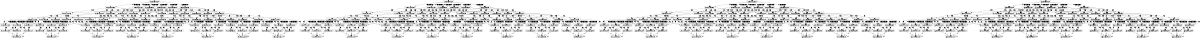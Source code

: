digraph P {
size="8,5"
node [shape=box];
0 -> 1 [ label="0.166666666667" ];
0 -> 2 [ label="0.166666666667" ];
0 -> 3 [ label="0.166666666667" ];
0 -> 8 [ label="0.166666666667" ];
0 -> 13 [ label="0.166666666667" ];
0 -> 54 [ label="0.166666666667" ];
1 -> 4 [ label="0.25" ];
1 -> 9 [ label="0.25" ];
1 -> 14 [ label="0.25" ];
1 -> 55 [ label="0.25" ];
2 -> 5 [ label="0.25" ];
2 -> 10 [ label="0.25" ];
2 -> 16 [ label="0.25" ];
2 -> 57 [ label="0.25" ];
3 -> 4 [ label="0.25" ];
3 -> 5 [ label="0.25" ];
3 -> 18 [ label="0.25" ];
3 -> 59 [ label="0.25" ];
4 -> 7 [ label="0.5" ];
4 -> 19 [ label="0.25" ];
4 -> 60 [ label="0.25" ];
5 -> 6 [ label="0.5" ];
5 -> 21 [ label="0.25" ];
5 -> 62 [ label="0.25" ];
6 -> 23 [ label="0.5" ];
6 -> 64 [ label="0.5" ];
7 -> 25 [ label="0.5" ];
7 -> 66 [ label="0.5" ];
8 -> 9 [ label="0.25" ];
8 -> 10 [ label="0.25" ];
8 -> 27 [ label="0.25" ];
8 -> 68 [ label="0.25" ];
9 -> 11 [ label="0.5" ];
9 -> 28 [ label="0.25" ];
9 -> 69 [ label="0.25" ];
10 -> 12 [ label="0.5" ];
10 -> 30 [ label="0.25" ];
10 -> 71 [ label="0.25" ];
11 -> 32 [ label="0.5" ];
11 -> 73 [ label="0.5" ];
12 -> 34 [ label="0.5" ];
12 -> 75 [ label="0.5" ];
13 -> 14 [ label="0.25" ];
13 -> 16 [ label="0.25" ];
13 -> 18 [ label="0.25" ];
13 -> 27 [ label="0.25" ];
14 -> 15 [ label="0.5" ];
14 -> 19 [ label="0.25" ];
14 -> 28 [ label="0.25" ];
15 -> 20 [ label="0.5" ];
15 -> 29 [ label="0.5" ];
16 -> 17 [ label="0.5" ];
16 -> 21 [ label="0.25" ];
16 -> 30 [ label="0.25" ];
17 -> 22 [ label="0.5" ];
17 -> 31 [ label="0.5" ];
18 -> 19 [ label="0.25" ];
18 -> 21 [ label="0.25" ];
18 -> 45 [ label="0.5" ];
19 -> 20 [ label="0.333333333333" ];
19 -> 25 [ label="0.333333333333" ];
19 -> 46 [ label="0.333333333333" ];
20 -> 26 [ label="0.5" ];
20 -> 47 [ label="0.5" ];
21 -> 22 [ label="0.333333333333" ];
21 -> 23 [ label="0.333333333333" ];
21 -> 48 [ label="0.333333333333" ];
22 -> 24 [ label="0.5" ];
22 -> 49 [ label="0.5" ];
23 -> 24 [ label="0.5" ];
23 -> 50 [ label="0.5" ];
24 -> 51 [ label="1" ];
25 -> 26 [ label="0.5" ];
25 -> 52 [ label="0.5" ];
26 -> 53 [ label="1" ];
27 -> 28 [ label="0.25" ];
27 -> 30 [ label="0.25" ];
27 -> 36 [ label="0.5" ];
28 -> 29 [ label="0.333333333333" ];
28 -> 32 [ label="0.333333333333" ];
28 -> 37 [ label="0.333333333333" ];
29 -> 33 [ label="0.5" ];
29 -> 38 [ label="0.5" ];
30 -> 31 [ label="0.333333333333" ];
30 -> 34 [ label="0.333333333333" ];
30 -> 39 [ label="0.333333333333" ];
31 -> 35 [ label="0.5" ];
31 -> 40 [ label="0.5" ];
32 -> 33 [ label="0.5" ];
32 -> 41 [ label="0.5" ];
33 -> 42 [ label="1" ];
34 -> 35 [ label="0.5" ];
34 -> 43 [ label="0.5" ];
35 -> 44 [ label="1" ];
36 -> 37 [ label="0.5" ];
36 -> 39 [ label="0.5" ];
37 -> 38 [ label="0.5" ];
37 -> 41 [ label="0.5" ];
38 -> 42 [ label="1" ];
39 -> 40 [ label="0.5" ];
39 -> 43 [ label="0.5" ];
40 -> 44 [ label="1" ];
41 -> 42 [ label="1" ];
42 -> 42 [ label="1" ];
43 -> 44 [ label="1" ];
44 -> 44 [ label="1" ];
45 -> 46 [ label="0.5" ];
45 -> 48 [ label="0.5" ];
46 -> 47 [ label="0.5" ];
46 -> 52 [ label="0.5" ];
47 -> 53 [ label="1" ];
48 -> 49 [ label="0.5" ];
48 -> 50 [ label="0.5" ];
49 -> 51 [ label="1" ];
50 -> 51 [ label="1" ];
51 -> 51 [ label="1" ];
52 -> 53 [ label="1" ];
53 -> 53 [ label="1" ];
54 -> 55 [ label="0.25" ];
54 -> 57 [ label="0.25" ];
54 -> 59 [ label="0.25" ];
54 -> 68 [ label="0.25" ];
55 -> 56 [ label="0.5" ];
55 -> 60 [ label="0.25" ];
55 -> 69 [ label="0.25" ];
56 -> 61 [ label="0.5" ];
56 -> 70 [ label="0.5" ];
57 -> 58 [ label="0.5" ];
57 -> 62 [ label="0.25" ];
57 -> 71 [ label="0.25" ];
58 -> 63 [ label="0.5" ];
58 -> 72 [ label="0.5" ];
59 -> 60 [ label="0.25" ];
59 -> 62 [ label="0.25" ];
59 -> 77 [ label="0.5" ];
60 -> 61 [ label="0.333333333333" ];
60 -> 66 [ label="0.333333333333" ];
60 -> 78 [ label="0.333333333333" ];
61 -> 67 [ label="0.5" ];
61 -> 79 [ label="0.5" ];
62 -> 63 [ label="0.333333333333" ];
62 -> 64 [ label="0.333333333333" ];
62 -> 80 [ label="0.333333333333" ];
63 -> 65 [ label="0.5" ];
63 -> 81 [ label="0.5" ];
64 -> 65 [ label="0.5" ];
64 -> 82 [ label="0.5" ];
65 -> 83 [ label="1" ];
66 -> 67 [ label="0.5" ];
66 -> 84 [ label="0.5" ];
67 -> 85 [ label="1" ];
68 -> 69 [ label="0.25" ];
68 -> 71 [ label="0.25" ];
68 -> 86 [ label="0.5" ];
69 -> 70 [ label="0.333333333333" ];
69 -> 73 [ label="0.333333333333" ];
69 -> 87 [ label="0.333333333333" ];
70 -> 74 [ label="0.5" ];
70 -> 88 [ label="0.5" ];
71 -> 72 [ label="0.333333333333" ];
71 -> 75 [ label="0.333333333333" ];
71 -> 89 [ label="0.333333333333" ];
72 -> 76 [ label="0.5" ];
72 -> 90 [ label="0.5" ];
73 -> 74 [ label="0.5" ];
73 -> 91 [ label="0.5" ];
74 -> 92 [ label="1" ];
75 -> 76 [ label="0.5" ];
75 -> 93 [ label="0.5" ];
76 -> 94 [ label="1" ];
77 -> 78 [ label="0.5" ];
77 -> 80 [ label="0.5" ];
78 -> 79 [ label="0.5" ];
78 -> 84 [ label="0.5" ];
79 -> 85 [ label="1" ];
80 -> 81 [ label="0.5" ];
80 -> 82 [ label="0.5" ];
81 -> 83 [ label="1" ];
82 -> 83 [ label="1" ];
83 -> 83 [ label="1" ];
84 -> 85 [ label="1" ];
85 -> 85 [ label="1" ];
86 -> 87 [ label="0.5" ];
86 -> 89 [ label="0.5" ];
87 -> 88 [ label="0.5" ];
87 -> 91 [ label="0.5" ];
88 -> 92 [ label="1" ];
89 -> 90 [ label="0.5" ];
89 -> 93 [ label="0.5" ];
90 -> 94 [ label="1" ];
91 -> 92 [ label="1" ];
92 -> 92 [ label="1" ];
93 -> 94 [ label="1" ];
94 -> 94 [ label="1" ];
95 -> 96 [ label="0.166666666667" ];
95 -> 97 [ label="0.166666666667" ];
95 -> 98 [ label="0.166666666667" ];
95 -> 103 [ label="0.166666666667" ];
95 -> 108 [ label="0.166666666667" ];
95 -> 149 [ label="0.166666666667" ];
96 -> 99 [ label="0.25" ];
96 -> 104 [ label="0.25" ];
96 -> 109 [ label="0.25" ];
96 -> 150 [ label="0.25" ];
97 -> 100 [ label="0.25" ];
97 -> 105 [ label="0.25" ];
97 -> 111 [ label="0.25" ];
97 -> 152 [ label="0.25" ];
98 -> 99 [ label="0.25" ];
98 -> 100 [ label="0.25" ];
98 -> 113 [ label="0.25" ];
98 -> 154 [ label="0.25" ];
99 -> 102 [ label="0.5" ];
99 -> 114 [ label="0.25" ];
99 -> 155 [ label="0.25" ];
100 -> 101 [ label="0.5" ];
100 -> 116 [ label="0.25" ];
100 -> 157 [ label="0.25" ];
101 -> 118 [ label="0.5" ];
101 -> 159 [ label="0.5" ];
102 -> 120 [ label="0.5" ];
102 -> 161 [ label="0.5" ];
103 -> 104 [ label="0.25" ];
103 -> 105 [ label="0.25" ];
103 -> 122 [ label="0.25" ];
103 -> 163 [ label="0.25" ];
104 -> 106 [ label="0.5" ];
104 -> 123 [ label="0.25" ];
104 -> 164 [ label="0.25" ];
105 -> 107 [ label="0.5" ];
105 -> 125 [ label="0.25" ];
105 -> 166 [ label="0.25" ];
106 -> 127 [ label="0.5" ];
106 -> 168 [ label="0.5" ];
107 -> 129 [ label="0.5" ];
107 -> 170 [ label="0.5" ];
108 -> 109 [ label="0.25" ];
108 -> 111 [ label="0.25" ];
108 -> 113 [ label="0.25" ];
108 -> 122 [ label="0.25" ];
109 -> 110 [ label="0.5" ];
109 -> 114 [ label="0.25" ];
109 -> 123 [ label="0.25" ];
110 -> 115 [ label="0.5" ];
110 -> 124 [ label="0.5" ];
111 -> 112 [ label="0.5" ];
111 -> 116 [ label="0.25" ];
111 -> 125 [ label="0.25" ];
112 -> 117 [ label="0.5" ];
112 -> 126 [ label="0.5" ];
113 -> 114 [ label="0.25" ];
113 -> 116 [ label="0.25" ];
113 -> 131 [ label="0.5" ];
114 -> 115 [ label="0.333333333333" ];
114 -> 120 [ label="0.333333333333" ];
114 -> 132 [ label="0.333333333333" ];
115 -> 121 [ label="0.5" ];
115 -> 133 [ label="0.5" ];
116 -> 117 [ label="0.333333333333" ];
116 -> 118 [ label="0.333333333333" ];
116 -> 134 [ label="0.333333333333" ];
117 -> 119 [ label="0.5" ];
117 -> 135 [ label="0.5" ];
118 -> 119 [ label="0.5" ];
118 -> 136 [ label="0.5" ];
119 -> 137 [ label="1" ];
120 -> 121 [ label="0.5" ];
120 -> 138 [ label="0.5" ];
121 -> 139 [ label="1" ];
122 -> 123 [ label="0.25" ];
122 -> 125 [ label="0.25" ];
122 -> 140 [ label="0.5" ];
123 -> 124 [ label="0.333333333333" ];
123 -> 127 [ label="0.333333333333" ];
123 -> 141 [ label="0.333333333333" ];
124 -> 128 [ label="0.5" ];
124 -> 142 [ label="0.5" ];
125 -> 126 [ label="0.333333333333" ];
125 -> 129 [ label="0.333333333333" ];
125 -> 143 [ label="0.333333333333" ];
126 -> 130 [ label="0.5" ];
126 -> 144 [ label="0.5" ];
127 -> 128 [ label="0.5" ];
127 -> 145 [ label="0.5" ];
128 -> 146 [ label="1" ];
129 -> 130 [ label="0.5" ];
129 -> 147 [ label="0.5" ];
130 -> 148 [ label="1" ];
131 -> 132 [ label="0.5" ];
131 -> 134 [ label="0.5" ];
132 -> 133 [ label="0.5" ];
132 -> 138 [ label="0.5" ];
133 -> 139 [ label="1" ];
134 -> 135 [ label="0.5" ];
134 -> 136 [ label="0.5" ];
135 -> 137 [ label="1" ];
136 -> 137 [ label="1" ];
137 -> 137 [ label="1" ];
138 -> 139 [ label="1" ];
139 -> 139 [ label="1" ];
140 -> 141 [ label="0.5" ];
140 -> 143 [ label="0.5" ];
141 -> 142 [ label="0.5" ];
141 -> 145 [ label="0.5" ];
142 -> 146 [ label="1" ];
143 -> 144 [ label="0.5" ];
143 -> 147 [ label="0.5" ];
144 -> 148 [ label="1" ];
145 -> 146 [ label="1" ];
146 -> 146 [ label="1" ];
147 -> 148 [ label="1" ];
148 -> 148 [ label="1" ];
149 -> 150 [ label="0.25" ];
149 -> 152 [ label="0.25" ];
149 -> 154 [ label="0.25" ];
149 -> 163 [ label="0.25" ];
150 -> 151 [ label="0.5" ];
150 -> 155 [ label="0.25" ];
150 -> 164 [ label="0.25" ];
151 -> 156 [ label="0.5" ];
151 -> 165 [ label="0.5" ];
152 -> 153 [ label="0.5" ];
152 -> 157 [ label="0.25" ];
152 -> 166 [ label="0.25" ];
153 -> 158 [ label="0.5" ];
153 -> 167 [ label="0.5" ];
154 -> 155 [ label="0.25" ];
154 -> 157 [ label="0.25" ];
154 -> 181 [ label="0.5" ];
155 -> 156 [ label="0.333333333333" ];
155 -> 161 [ label="0.333333333333" ];
155 -> 182 [ label="0.333333333333" ];
156 -> 162 [ label="0.5" ];
156 -> 183 [ label="0.5" ];
157 -> 158 [ label="0.333333333333" ];
157 -> 159 [ label="0.333333333333" ];
157 -> 184 [ label="0.333333333333" ];
158 -> 160 [ label="0.5" ];
158 -> 185 [ label="0.5" ];
159 -> 160 [ label="0.5" ];
159 -> 186 [ label="0.5" ];
160 -> 187 [ label="1" ];
161 -> 162 [ label="0.5" ];
161 -> 188 [ label="0.5" ];
162 -> 189 [ label="1" ];
163 -> 164 [ label="0.25" ];
163 -> 166 [ label="0.25" ];
163 -> 172 [ label="0.5" ];
164 -> 165 [ label="0.333333333333" ];
164 -> 168 [ label="0.333333333333" ];
164 -> 173 [ label="0.333333333333" ];
165 -> 169 [ label="0.5" ];
165 -> 174 [ label="0.5" ];
166 -> 167 [ label="0.333333333333" ];
166 -> 170 [ label="0.333333333333" ];
166 -> 175 [ label="0.333333333333" ];
167 -> 171 [ label="0.5" ];
167 -> 176 [ label="0.5" ];
168 -> 169 [ label="0.5" ];
168 -> 177 [ label="0.5" ];
169 -> 178 [ label="1" ];
170 -> 171 [ label="0.5" ];
170 -> 179 [ label="0.5" ];
171 -> 180 [ label="1" ];
172 -> 173 [ label="0.5" ];
172 -> 175 [ label="0.5" ];
173 -> 174 [ label="0.5" ];
173 -> 177 [ label="0.5" ];
174 -> 178 [ label="1" ];
175 -> 176 [ label="0.5" ];
175 -> 179 [ label="0.5" ];
176 -> 180 [ label="1" ];
177 -> 178 [ label="1" ];
178 -> 178 [ label="1" ];
179 -> 180 [ label="1" ];
180 -> 180 [ label="1" ];
181 -> 182 [ label="0.5" ];
181 -> 184 [ label="0.5" ];
182 -> 183 [ label="0.5" ];
182 -> 188 [ label="0.5" ];
183 -> 189 [ label="1" ];
184 -> 185 [ label="0.5" ];
184 -> 186 [ label="0.5" ];
185 -> 187 [ label="1" ];
186 -> 187 [ label="1" ];
187 -> 187 [ label="1" ];
188 -> 189 [ label="1" ];
189 -> 189 [ label="1" ];
190 -> 191 [ label="0.166666666667" ];
190 -> 192 [ label="0.166666666667" ];
190 -> 193 [ label="0.166666666667" ];
190 -> 198 [ label="0.166666666667" ];
190 -> 203 [ label="0.166666666667" ];
190 -> 244 [ label="0.166666666667" ];
191 -> 194 [ label="0.25" ];
191 -> 199 [ label="0.25" ];
191 -> 204 [ label="0.25" ];
191 -> 245 [ label="0.25" ];
192 -> 195 [ label="0.25" ];
192 -> 200 [ label="0.25" ];
192 -> 206 [ label="0.25" ];
192 -> 247 [ label="0.25" ];
193 -> 194 [ label="0.25" ];
193 -> 195 [ label="0.25" ];
193 -> 208 [ label="0.25" ];
193 -> 249 [ label="0.25" ];
194 -> 196 [ label="0.5" ];
194 -> 209 [ label="0.25" ];
194 -> 250 [ label="0.25" ];
195 -> 197 [ label="0.5" ];
195 -> 211 [ label="0.25" ];
195 -> 252 [ label="0.25" ];
196 -> 213 [ label="0.5" ];
196 -> 254 [ label="0.5" ];
197 -> 215 [ label="0.5" ];
197 -> 256 [ label="0.5" ];
198 -> 199 [ label="0.25" ];
198 -> 200 [ label="0.25" ];
198 -> 217 [ label="0.25" ];
198 -> 258 [ label="0.25" ];
199 -> 202 [ label="0.5" ];
199 -> 218 [ label="0.25" ];
199 -> 259 [ label="0.25" ];
200 -> 201 [ label="0.5" ];
200 -> 220 [ label="0.25" ];
200 -> 261 [ label="0.25" ];
201 -> 222 [ label="0.5" ];
201 -> 263 [ label="0.5" ];
202 -> 224 [ label="0.5" ];
202 -> 265 [ label="0.5" ];
203 -> 204 [ label="0.25" ];
203 -> 206 [ label="0.25" ];
203 -> 208 [ label="0.25" ];
203 -> 217 [ label="0.25" ];
204 -> 205 [ label="0.5" ];
204 -> 209 [ label="0.25" ];
204 -> 218 [ label="0.25" ];
205 -> 210 [ label="0.5" ];
205 -> 219 [ label="0.5" ];
206 -> 207 [ label="0.5" ];
206 -> 211 [ label="0.25" ];
206 -> 220 [ label="0.25" ];
207 -> 212 [ label="0.5" ];
207 -> 221 [ label="0.5" ];
208 -> 209 [ label="0.25" ];
208 -> 211 [ label="0.25" ];
208 -> 235 [ label="0.5" ];
209 -> 210 [ label="0.333333333333" ];
209 -> 213 [ label="0.333333333333" ];
209 -> 236 [ label="0.333333333333" ];
210 -> 214 [ label="0.5" ];
210 -> 237 [ label="0.5" ];
211 -> 212 [ label="0.333333333333" ];
211 -> 215 [ label="0.333333333333" ];
211 -> 238 [ label="0.333333333333" ];
212 -> 216 [ label="0.5" ];
212 -> 239 [ label="0.5" ];
213 -> 214 [ label="0.5" ];
213 -> 240 [ label="0.5" ];
214 -> 241 [ label="1" ];
215 -> 216 [ label="0.5" ];
215 -> 242 [ label="0.5" ];
216 -> 243 [ label="1" ];
217 -> 218 [ label="0.25" ];
217 -> 220 [ label="0.25" ];
217 -> 226 [ label="0.5" ];
218 -> 219 [ label="0.333333333333" ];
218 -> 224 [ label="0.333333333333" ];
218 -> 227 [ label="0.333333333333" ];
219 -> 225 [ label="0.5" ];
219 -> 228 [ label="0.5" ];
220 -> 221 [ label="0.333333333333" ];
220 -> 222 [ label="0.333333333333" ];
220 -> 229 [ label="0.333333333333" ];
221 -> 223 [ label="0.5" ];
221 -> 230 [ label="0.5" ];
222 -> 223 [ label="0.5" ];
222 -> 231 [ label="0.5" ];
223 -> 232 [ label="1" ];
224 -> 225 [ label="0.5" ];
224 -> 233 [ label="0.5" ];
225 -> 234 [ label="1" ];
226 -> 227 [ label="0.5" ];
226 -> 229 [ label="0.5" ];
227 -> 228 [ label="0.5" ];
227 -> 233 [ label="0.5" ];
228 -> 234 [ label="1" ];
229 -> 230 [ label="0.5" ];
229 -> 231 [ label="0.5" ];
230 -> 232 [ label="1" ];
231 -> 232 [ label="1" ];
232 -> 232 [ label="1" ];
233 -> 234 [ label="1" ];
234 -> 234 [ label="1" ];
235 -> 236 [ label="0.5" ];
235 -> 238 [ label="0.5" ];
236 -> 237 [ label="0.5" ];
236 -> 240 [ label="0.5" ];
237 -> 241 [ label="1" ];
238 -> 239 [ label="0.5" ];
238 -> 242 [ label="0.5" ];
239 -> 243 [ label="1" ];
240 -> 241 [ label="1" ];
241 -> 241 [ label="1" ];
242 -> 243 [ label="1" ];
243 -> 243 [ label="1" ];
244 -> 245 [ label="0.25" ];
244 -> 247 [ label="0.25" ];
244 -> 249 [ label="0.25" ];
244 -> 258 [ label="0.25" ];
245 -> 246 [ label="0.5" ];
245 -> 250 [ label="0.25" ];
245 -> 259 [ label="0.25" ];
246 -> 251 [ label="0.5" ];
246 -> 260 [ label="0.5" ];
247 -> 248 [ label="0.5" ];
247 -> 252 [ label="0.25" ];
247 -> 261 [ label="0.25" ];
248 -> 253 [ label="0.5" ];
248 -> 262 [ label="0.5" ];
249 -> 250 [ label="0.25" ];
249 -> 252 [ label="0.25" ];
249 -> 267 [ label="0.5" ];
250 -> 251 [ label="0.333333333333" ];
250 -> 254 [ label="0.333333333333" ];
250 -> 268 [ label="0.333333333333" ];
251 -> 255 [ label="0.5" ];
251 -> 269 [ label="0.5" ];
252 -> 253 [ label="0.333333333333" ];
252 -> 256 [ label="0.333333333333" ];
252 -> 270 [ label="0.333333333333" ];
253 -> 257 [ label="0.5" ];
253 -> 271 [ label="0.5" ];
254 -> 255 [ label="0.5" ];
254 -> 272 [ label="0.5" ];
255 -> 273 [ label="1" ];
256 -> 257 [ label="0.5" ];
256 -> 274 [ label="0.5" ];
257 -> 275 [ label="1" ];
258 -> 259 [ label="0.25" ];
258 -> 261 [ label="0.25" ];
258 -> 276 [ label="0.5" ];
259 -> 260 [ label="0.333333333333" ];
259 -> 265 [ label="0.333333333333" ];
259 -> 277 [ label="0.333333333333" ];
260 -> 266 [ label="0.5" ];
260 -> 278 [ label="0.5" ];
261 -> 262 [ label="0.333333333333" ];
261 -> 263 [ label="0.333333333333" ];
261 -> 279 [ label="0.333333333333" ];
262 -> 264 [ label="0.5" ];
262 -> 280 [ label="0.5" ];
263 -> 264 [ label="0.5" ];
263 -> 281 [ label="0.5" ];
264 -> 282 [ label="1" ];
265 -> 266 [ label="0.5" ];
265 -> 283 [ label="0.5" ];
266 -> 284 [ label="1" ];
267 -> 268 [ label="0.5" ];
267 -> 270 [ label="0.5" ];
268 -> 269 [ label="0.5" ];
268 -> 272 [ label="0.5" ];
269 -> 273 [ label="1" ];
270 -> 271 [ label="0.5" ];
270 -> 274 [ label="0.5" ];
271 -> 275 [ label="1" ];
272 -> 273 [ label="1" ];
273 -> 273 [ label="1" ];
274 -> 275 [ label="1" ];
275 -> 275 [ label="1" ];
276 -> 277 [ label="0.5" ];
276 -> 279 [ label="0.5" ];
277 -> 278 [ label="0.5" ];
277 -> 283 [ label="0.5" ];
278 -> 284 [ label="1" ];
279 -> 280 [ label="0.5" ];
279 -> 281 [ label="0.5" ];
280 -> 282 [ label="1" ];
281 -> 282 [ label="1" ];
282 -> 282 [ label="1" ];
283 -> 284 [ label="1" ];
284 -> 284 [ label="1" ];
285 -> 286 [ label="0.166666666667" ];
285 -> 287 [ label="0.166666666667" ];
285 -> 288 [ label="0.166666666667" ];
285 -> 293 [ label="0.166666666667" ];
285 -> 298 [ label="0.166666666667" ];
285 -> 339 [ label="0.166666666667" ];
286 -> 289 [ label="0.25" ];
286 -> 294 [ label="0.25" ];
286 -> 299 [ label="0.25" ];
286 -> 340 [ label="0.25" ];
287 -> 290 [ label="0.25" ];
287 -> 295 [ label="0.25" ];
287 -> 301 [ label="0.25" ];
287 -> 342 [ label="0.25" ];
288 -> 289 [ label="0.25" ];
288 -> 290 [ label="0.25" ];
288 -> 303 [ label="0.25" ];
288 -> 344 [ label="0.25" ];
289 -> 292 [ label="0.5" ];
289 -> 304 [ label="0.25" ];
289 -> 345 [ label="0.25" ];
290 -> 291 [ label="0.5" ];
290 -> 306 [ label="0.25" ];
290 -> 347 [ label="0.25" ];
291 -> 308 [ label="0.5" ];
291 -> 349 [ label="0.5" ];
292 -> 310 [ label="0.5" ];
292 -> 351 [ label="0.5" ];
293 -> 294 [ label="0.25" ];
293 -> 295 [ label="0.25" ];
293 -> 312 [ label="0.25" ];
293 -> 353 [ label="0.25" ];
294 -> 296 [ label="0.5" ];
294 -> 313 [ label="0.25" ];
294 -> 354 [ label="0.25" ];
295 -> 297 [ label="0.5" ];
295 -> 315 [ label="0.25" ];
295 -> 356 [ label="0.25" ];
296 -> 317 [ label="0.5" ];
296 -> 358 [ label="0.5" ];
297 -> 319 [ label="0.5" ];
297 -> 360 [ label="0.5" ];
298 -> 299 [ label="0.25" ];
298 -> 301 [ label="0.25" ];
298 -> 303 [ label="0.25" ];
298 -> 312 [ label="0.25" ];
299 -> 300 [ label="0.5" ];
299 -> 304 [ label="0.25" ];
299 -> 313 [ label="0.25" ];
300 -> 305 [ label="0.5" ];
300 -> 314 [ label="0.5" ];
301 -> 302 [ label="0.5" ];
301 -> 306 [ label="0.25" ];
301 -> 315 [ label="0.25" ];
302 -> 307 [ label="0.5" ];
302 -> 316 [ label="0.5" ];
303 -> 304 [ label="0.25" ];
303 -> 306 [ label="0.25" ];
303 -> 330 [ label="0.5" ];
304 -> 305 [ label="0.333333333333" ];
304 -> 310 [ label="0.333333333333" ];
304 -> 331 [ label="0.333333333333" ];
305 -> 311 [ label="0.5" ];
305 -> 332 [ label="0.5" ];
306 -> 307 [ label="0.333333333333" ];
306 -> 308 [ label="0.333333333333" ];
306 -> 333 [ label="0.333333333333" ];
307 -> 309 [ label="0.5" ];
307 -> 334 [ label="0.5" ];
308 -> 309 [ label="0.5" ];
308 -> 335 [ label="0.5" ];
309 -> 336 [ label="1" ];
310 -> 311 [ label="0.5" ];
310 -> 337 [ label="0.5" ];
311 -> 338 [ label="1" ];
312 -> 313 [ label="0.25" ];
312 -> 315 [ label="0.25" ];
312 -> 321 [ label="0.5" ];
313 -> 314 [ label="0.333333333333" ];
313 -> 317 [ label="0.333333333333" ];
313 -> 322 [ label="0.333333333333" ];
314 -> 318 [ label="0.5" ];
314 -> 323 [ label="0.5" ];
315 -> 316 [ label="0.333333333333" ];
315 -> 319 [ label="0.333333333333" ];
315 -> 324 [ label="0.333333333333" ];
316 -> 320 [ label="0.5" ];
316 -> 325 [ label="0.5" ];
317 -> 318 [ label="0.5" ];
317 -> 326 [ label="0.5" ];
318 -> 327 [ label="1" ];
319 -> 320 [ label="0.5" ];
319 -> 328 [ label="0.5" ];
320 -> 329 [ label="1" ];
321 -> 322 [ label="0.5" ];
321 -> 324 [ label="0.5" ];
322 -> 323 [ label="0.5" ];
322 -> 326 [ label="0.5" ];
323 -> 327 [ label="1" ];
324 -> 325 [ label="0.5" ];
324 -> 328 [ label="0.5" ];
325 -> 329 [ label="1" ];
326 -> 327 [ label="1" ];
327 -> 327 [ label="1" ];
328 -> 329 [ label="1" ];
329 -> 329 [ label="1" ];
330 -> 331 [ label="0.5" ];
330 -> 333 [ label="0.5" ];
331 -> 332 [ label="0.5" ];
331 -> 337 [ label="0.5" ];
332 -> 338 [ label="1" ];
333 -> 334 [ label="0.5" ];
333 -> 335 [ label="0.5" ];
334 -> 336 [ label="1" ];
335 -> 336 [ label="1" ];
336 -> 336 [ label="1" ];
337 -> 338 [ label="1" ];
338 -> 338 [ label="1" ];
339 -> 340 [ label="0.25" ];
339 -> 342 [ label="0.25" ];
339 -> 344 [ label="0.25" ];
339 -> 353 [ label="0.25" ];
340 -> 341 [ label="0.5" ];
340 -> 345 [ label="0.25" ];
340 -> 354 [ label="0.25" ];
341 -> 346 [ label="0.5" ];
341 -> 355 [ label="0.5" ];
342 -> 343 [ label="0.5" ];
342 -> 347 [ label="0.25" ];
342 -> 356 [ label="0.25" ];
343 -> 348 [ label="0.5" ];
343 -> 357 [ label="0.5" ];
344 -> 345 [ label="0.25" ];
344 -> 347 [ label="0.25" ];
344 -> 362 [ label="0.5" ];
345 -> 346 [ label="0.333333333333" ];
345 -> 351 [ label="0.333333333333" ];
345 -> 363 [ label="0.333333333333" ];
346 -> 352 [ label="0.5" ];
346 -> 364 [ label="0.5" ];
347 -> 348 [ label="0.333333333333" ];
347 -> 349 [ label="0.333333333333" ];
347 -> 365 [ label="0.333333333333" ];
348 -> 350 [ label="0.5" ];
348 -> 366 [ label="0.5" ];
349 -> 350 [ label="0.5" ];
349 -> 367 [ label="0.5" ];
350 -> 368 [ label="1" ];
351 -> 352 [ label="0.5" ];
351 -> 369 [ label="0.5" ];
352 -> 370 [ label="1" ];
353 -> 354 [ label="0.25" ];
353 -> 356 [ label="0.25" ];
353 -> 371 [ label="0.5" ];
354 -> 355 [ label="0.333333333333" ];
354 -> 358 [ label="0.333333333333" ];
354 -> 372 [ label="0.333333333333" ];
355 -> 359 [ label="0.5" ];
355 -> 373 [ label="0.5" ];
356 -> 357 [ label="0.333333333333" ];
356 -> 360 [ label="0.333333333333" ];
356 -> 374 [ label="0.333333333333" ];
357 -> 361 [ label="0.5" ];
357 -> 375 [ label="0.5" ];
358 -> 359 [ label="0.5" ];
358 -> 376 [ label="0.5" ];
359 -> 377 [ label="1" ];
360 -> 361 [ label="0.5" ];
360 -> 378 [ label="0.5" ];
361 -> 379 [ label="1" ];
362 -> 363 [ label="0.5" ];
362 -> 365 [ label="0.5" ];
363 -> 364 [ label="0.5" ];
363 -> 369 [ label="0.5" ];
364 -> 370 [ label="1" ];
365 -> 366 [ label="0.5" ];
365 -> 367 [ label="0.5" ];
366 -> 368 [ label="1" ];
367 -> 368 [ label="1" ];
368 -> 368 [ label="1" ];
369 -> 370 [ label="1" ];
370 -> 370 [ label="1" ];
371 -> 372 [ label="0.5" ];
371 -> 374 [ label="0.5" ];
372 -> 373 [ label="0.5" ];
372 -> 376 [ label="0.5" ];
373 -> 377 [ label="1" ];
374 -> 375 [ label="0.5" ];
374 -> 378 [ label="0.5" ];
375 -> 379 [ label="1" ];
376 -> 377 [ label="1" ];
377 -> 377 [ label="1" ];
378 -> 379 [ label="1" ];
379 -> 379 [ label="1" ];
0 [label="0\n(0,0,0,0,0,0,0,0,0,0)"];
1 [label="1\n(0,0,0,0,0,0,0,1,0,0)"];
2 [label="2\n(0,0,0,0,0,0,0,2,0,0)"];
3 [label="3\n(0,0,0,0,1,0,0,0,0,0)"];
4 [label="4\n(0,0,0,0,1,0,0,1,0,0)"];
5 [label="5\n(0,0,0,0,1,0,0,2,0,0)"];
6 [label="6\n(0,0,0,0,1,1,0,2,0,0)"];
7 [label="7\n(0,0,0,0,1,1,1,1,0,0)"];
8 [label="8\n(0,0,0,0,2,0,0,0,0,0)"];
9 [label="9\n(0,0,0,0,2,0,0,1,0,0)"];
10 [label="10\n(0,0,0,0,2,0,0,2,0,0)"];
11 [label="11\n(0,0,0,0,2,1,0,1,0,0)"];
12 [label="12\n(0,0,0,0,2,1,1,2,0,0)"];
13 [label="13\n(0,1,0,0,0,0,0,0,0,0)"];
14 [label="14\n(0,1,0,0,0,0,0,1,0,0)"];
15 [label="15\n(0,1,0,0,0,0,0,1,1,1)"];
16 [label="16\n(0,1,0,0,0,0,0,2,0,0)"];
17 [label="17\n(0,1,0,0,0,0,0,2,1,0)"];
18 [label="18\n(0,1,0,0,1,0,0,0,0,0)"];
19 [label="19\n(0,1,0,0,1,0,0,1,0,0)"];
20 [label="20\n(0,1,0,0,1,0,0,1,1,1)"];
21 [label="21\n(0,1,0,0,1,0,0,2,0,0)"];
22 [label="22\n(0,1,0,0,1,0,0,2,1,0)"];
23 [label="23\n(0,1,0,0,1,1,0,2,0,0)"];
24 [label="24\n(0,1,0,0,1,1,0,2,1,0)"];
25 [label="25\n(0,1,0,0,1,1,1,1,0,0)"];
26 [label="26\n(0,1,0,0,1,1,1,1,1,1)"];
27 [label="27\n(0,1,0,0,2,0,0,0,0,0)"];
28 [label="28\n(0,1,0,0,2,0,0,1,0,0)"];
29 [label="29\n(0,1,0,0,2,0,0,1,1,1)"];
30 [label="30\n(0,1,0,0,2,0,0,2,0,0)"];
31 [label="31\n(0,1,0,0,2,0,0,2,1,0)"];
32 [label="32\n(0,1,0,0,2,1,0,1,0,0)"];
33 [label="33\n(0,1,0,0,2,1,0,1,1,1)"];
34 [label="34\n(0,1,0,0,2,1,1,2,0,0)"];
35 [label="35\n(0,1,0,0,2,1,1,2,1,0)"];
36 [label="36\n(0,1,1,0,2,0,0,0,0,0)"];
37 [label="37\n(0,1,1,0,2,0,0,1,0,0)"];
38 [label="38\n(0,1,1,0,2,0,0,1,1,1)"];
39 [label="39\n(0,1,1,0,2,0,0,2,0,0)"];
40 [label="40\n(0,1,1,0,2,0,0,2,1,0)"];
41 [label="41\n(0,1,1,0,2,1,0,1,0,0)"];
42 [label="42\n(0,1,1,0,2,1,0,1,1,1)"];
43 [label="43\n(0,1,1,0,2,1,1,2,0,0)"];
44 [label="44\n(0,1,1,0,2,1,1,2,1,0)"];
45 [label="45\n(0,1,1,1,1,0,0,0,0,0)"];
46 [label="46\n(0,1,1,1,1,0,0,1,0,0)"];
47 [label="47\n(0,1,1,1,1,0,0,1,1,1)"];
48 [label="48\n(0,1,1,1,1,0,0,2,0,0)"];
49 [label="49\n(0,1,1,1,1,0,0,2,1,0)"];
50 [label="50\n(0,1,1,1,1,1,0,2,0,0)"];
51 [label="51\n(0,1,1,1,1,1,0,2,1,0)"];
52 [label="52\n(0,1,1,1,1,1,1,1,0,0)"];
53 [label="53\n(0,1,1,1,1,1,1,1,1,1)"];
54 [label="54\n(0,2,0,0,0,0,0,0,0,0)"];
55 [label="55\n(0,2,0,0,0,0,0,1,0,0)"];
56 [label="56\n(0,2,0,0,0,0,0,1,1,0)"];
57 [label="57\n(0,2,0,0,0,0,0,2,0,0)"];
58 [label="58\n(0,2,0,0,0,0,0,2,1,1)"];
59 [label="59\n(0,2,0,0,1,0,0,0,0,0)"];
60 [label="60\n(0,2,0,0,1,0,0,1,0,0)"];
61 [label="61\n(0,2,0,0,1,0,0,1,1,0)"];
62 [label="62\n(0,2,0,0,1,0,0,2,0,0)"];
63 [label="63\n(0,2,0,0,1,0,0,2,1,1)"];
64 [label="64\n(0,2,0,0,1,1,0,2,0,0)"];
65 [label="65\n(0,2,0,0,1,1,0,2,1,1)"];
66 [label="66\n(0,2,0,0,1,1,1,1,0,0)"];
67 [label="67\n(0,2,0,0,1,1,1,1,1,0)"];
68 [label="68\n(0,2,0,0,2,0,0,0,0,0)"];
69 [label="69\n(0,2,0,0,2,0,0,1,0,0)"];
70 [label="70\n(0,2,0,0,2,0,0,1,1,0)"];
71 [label="71\n(0,2,0,0,2,0,0,2,0,0)"];
72 [label="72\n(0,2,0,0,2,0,0,2,1,1)"];
73 [label="73\n(0,2,0,0,2,1,0,1,0,0)"];
74 [label="74\n(0,2,0,0,2,1,0,1,1,0)"];
75 [label="75\n(0,2,0,0,2,1,1,2,0,0)"];
76 [label="76\n(0,2,0,0,2,1,1,2,1,1)"];
77 [label="77\n(0,2,1,0,1,0,0,0,0,0)"];
78 [label="78\n(0,2,1,0,1,0,0,1,0,0)"];
79 [label="79\n(0,2,1,0,1,0,0,1,1,0)"];
80 [label="80\n(0,2,1,0,1,0,0,2,0,0)"];
81 [label="81\n(0,2,1,0,1,0,0,2,1,1)"];
82 [label="82\n(0,2,1,0,1,1,0,2,0,0)"];
83 [label="83\n(0,2,1,0,1,1,0,2,1,1)"];
84 [label="84\n(0,2,1,0,1,1,1,1,0,0)"];
85 [label="85\n(0,2,1,0,1,1,1,1,1,0)"];
86 [label="86\n(0,2,1,1,2,0,0,0,0,0)"];
87 [label="87\n(0,2,1,1,2,0,0,1,0,0)"];
88 [label="88\n(0,2,1,1,2,0,0,1,1,0)"];
89 [label="89\n(0,2,1,1,2,0,0,2,0,0)"];
90 [label="90\n(0,2,1,1,2,0,0,2,1,1)"];
91 [label="91\n(0,2,1,1,2,1,0,1,0,0)"];
92 [label="92\n(0,2,1,1,2,1,0,1,1,0)"];
93 [label="93\n(0,2,1,1,2,1,1,2,0,0)"];
94 [label="94\n(0,2,1,1,2,1,1,2,1,1)"];
95 [label="95\n(1,0,0,0,0,0,0,0,0,0)"];
96 [label="96\n(1,0,0,0,0,0,0,1,0,0)"];
97 [label="97\n(1,0,0,0,0,0,0,2,0,0)"];
98 [label="98\n(1,0,0,0,1,0,0,0,0,0)"];
99 [label="99\n(1,0,0,0,1,0,0,1,0,0)"];
100 [label="100\n(1,0,0,0,1,0,0,2,0,0)"];
101 [label="101\n(1,0,0,0,1,1,0,2,0,0)"];
102 [label="102\n(1,0,0,0,1,1,1,1,0,0)"];
103 [label="103\n(1,0,0,0,2,0,0,0,0,0)"];
104 [label="104\n(1,0,0,0,2,0,0,1,0,0)"];
105 [label="105\n(1,0,0,0,2,0,0,2,0,0)"];
106 [label="106\n(1,0,0,0,2,1,0,1,0,0)"];
107 [label="107\n(1,0,0,0,2,1,1,2,0,0)"];
108 [label="108\n(1,1,0,0,0,0,0,0,0,0)"];
109 [label="109\n(1,1,0,0,0,0,0,1,0,0)"];
110 [label="110\n(1,1,0,0,0,0,0,1,1,1)"];
111 [label="111\n(1,1,0,0,0,0,0,2,0,0)"];
112 [label="112\n(1,1,0,0,0,0,0,2,1,0)"];
113 [label="113\n(1,1,0,0,1,0,0,0,0,0)"];
114 [label="114\n(1,1,0,0,1,0,0,1,0,0)"];
115 [label="115\n(1,1,0,0,1,0,0,1,1,1)"];
116 [label="116\n(1,1,0,0,1,0,0,2,0,0)"];
117 [label="117\n(1,1,0,0,1,0,0,2,1,0)"];
118 [label="118\n(1,1,0,0,1,1,0,2,0,0)"];
119 [label="119\n(1,1,0,0,1,1,0,2,1,0)"];
120 [label="120\n(1,1,0,0,1,1,1,1,0,0)"];
121 [label="121\n(1,1,0,0,1,1,1,1,1,1)"];
122 [label="122\n(1,1,0,0,2,0,0,0,0,0)"];
123 [label="123\n(1,1,0,0,2,0,0,1,0,0)"];
124 [label="124\n(1,1,0,0,2,0,0,1,1,1)"];
125 [label="125\n(1,1,0,0,2,0,0,2,0,0)"];
126 [label="126\n(1,1,0,0,2,0,0,2,1,0)"];
127 [label="127\n(1,1,0,0,2,1,0,1,0,0)"];
128 [label="128\n(1,1,0,0,2,1,0,1,1,1)"];
129 [label="129\n(1,1,0,0,2,1,1,2,0,0)"];
130 [label="130\n(1,1,0,0,2,1,1,2,1,0)"];
131 [label="131\n(1,1,1,0,1,0,0,0,0,0)"];
132 [label="132\n(1,1,1,0,1,0,0,1,0,0)"];
133 [label="133\n(1,1,1,0,1,0,0,1,1,1)"];
134 [label="134\n(1,1,1,0,1,0,0,2,0,0)"];
135 [label="135\n(1,1,1,0,1,0,0,2,1,0)"];
136 [label="136\n(1,1,1,0,1,1,0,2,0,0)"];
137 [label="137\n(1,1,1,0,1,1,0,2,1,0)"];
138 [label="138\n(1,1,1,0,1,1,1,1,0,0)"];
139 [label="139\n(1,1,1,0,1,1,1,1,1,1)"];
140 [label="140\n(1,1,1,1,2,0,0,0,0,0)"];
141 [label="141\n(1,1,1,1,2,0,0,1,0,0)"];
142 [label="142\n(1,1,1,1,2,0,0,1,1,1)"];
143 [label="143\n(1,1,1,1,2,0,0,2,0,0)"];
144 [label="144\n(1,1,1,1,2,0,0,2,1,0)"];
145 [label="145\n(1,1,1,1,2,1,0,1,0,0)"];
146 [label="146\n(1,1,1,1,2,1,0,1,1,1)"];
147 [label="147\n(1,1,1,1,2,1,1,2,0,0)"];
148 [label="148\n(1,1,1,1,2,1,1,2,1,0)"];
149 [label="149\n(1,2,0,0,0,0,0,0,0,0)"];
150 [label="150\n(1,2,0,0,0,0,0,1,0,0)"];
151 [label="151\n(1,2,0,0,0,0,0,1,1,0)"];
152 [label="152\n(1,2,0,0,0,0,0,2,0,0)"];
153 [label="153\n(1,2,0,0,0,0,0,2,1,1)"];
154 [label="154\n(1,2,0,0,1,0,0,0,0,0)"];
155 [label="155\n(1,2,0,0,1,0,0,1,0,0)"];
156 [label="156\n(1,2,0,0,1,0,0,1,1,0)"];
157 [label="157\n(1,2,0,0,1,0,0,2,0,0)"];
158 [label="158\n(1,2,0,0,1,0,0,2,1,1)"];
159 [label="159\n(1,2,0,0,1,1,0,2,0,0)"];
160 [label="160\n(1,2,0,0,1,1,0,2,1,1)"];
161 [label="161\n(1,2,0,0,1,1,1,1,0,0)"];
162 [label="162\n(1,2,0,0,1,1,1,1,1,0)"];
163 [label="163\n(1,2,0,0,2,0,0,0,0,0)"];
164 [label="164\n(1,2,0,0,2,0,0,1,0,0)"];
165 [label="165\n(1,2,0,0,2,0,0,1,1,0)"];
166 [label="166\n(1,2,0,0,2,0,0,2,0,0)"];
167 [label="167\n(1,2,0,0,2,0,0,2,1,1)"];
168 [label="168\n(1,2,0,0,2,1,0,1,0,0)"];
169 [label="169\n(1,2,0,0,2,1,0,1,1,0)"];
170 [label="170\n(1,2,0,0,2,1,1,2,0,0)"];
171 [label="171\n(1,2,0,0,2,1,1,2,1,1)"];
172 [label="172\n(1,2,1,0,2,0,0,0,0,0)"];
173 [label="173\n(1,2,1,0,2,0,0,1,0,0)"];
174 [label="174\n(1,2,1,0,2,0,0,1,1,0)"];
175 [label="175\n(1,2,1,0,2,0,0,2,0,0)"];
176 [label="176\n(1,2,1,0,2,0,0,2,1,1)"];
177 [label="177\n(1,2,1,0,2,1,0,1,0,0)"];
178 [label="178\n(1,2,1,0,2,1,0,1,1,0)"];
179 [label="179\n(1,2,1,0,2,1,1,2,0,0)"];
180 [label="180\n(1,2,1,0,2,1,1,2,1,1)"];
181 [label="181\n(1,2,1,1,1,0,0,0,0,0)"];
182 [label="182\n(1,2,1,1,1,0,0,1,0,0)"];
183 [label="183\n(1,2,1,1,1,0,0,1,1,0)"];
184 [label="184\n(1,2,1,1,1,0,0,2,0,0)"];
185 [label="185\n(1,2,1,1,1,0,0,2,1,1)"];
186 [label="186\n(1,2,1,1,1,1,0,2,0,0)"];
187 [label="187\n(1,2,1,1,1,1,0,2,1,1)"];
188 [label="188\n(1,2,1,1,1,1,1,1,0,0)"];
189 [label="189\n(1,2,1,1,1,1,1,1,1,0)"];
190 [label="190\n(2,0,0,0,0,0,0,0,0,0)"];
191 [label="191\n(2,0,0,0,0,0,0,1,0,0)"];
192 [label="192\n(2,0,0,0,0,0,0,2,0,0)"];
193 [label="193\n(2,0,0,0,1,0,0,0,0,0)"];
194 [label="194\n(2,0,0,0,1,0,0,1,0,0)"];
195 [label="195\n(2,0,0,0,1,0,0,2,0,0)"];
196 [label="196\n(2,0,0,0,1,1,0,1,0,0)"];
197 [label="197\n(2,0,0,0,1,1,1,2,0,0)"];
198 [label="198\n(2,0,0,0,2,0,0,0,0,0)"];
199 [label="199\n(2,0,0,0,2,0,0,1,0,0)"];
200 [label="200\n(2,0,0,0,2,0,0,2,0,0)"];
201 [label="201\n(2,0,0,0,2,1,0,2,0,0)"];
202 [label="202\n(2,0,0,0,2,1,1,1,0,0)"];
203 [label="203\n(2,1,0,0,0,0,0,0,0,0)"];
204 [label="204\n(2,1,0,0,0,0,0,1,0,0)"];
205 [label="205\n(2,1,0,0,0,0,0,1,1,1)"];
206 [label="206\n(2,1,0,0,0,0,0,2,0,0)"];
207 [label="207\n(2,1,0,0,0,0,0,2,1,0)"];
208 [label="208\n(2,1,0,0,1,0,0,0,0,0)"];
209 [label="209\n(2,1,0,0,1,0,0,1,0,0)"];
210 [label="210\n(2,1,0,0,1,0,0,1,1,1)"];
211 [label="211\n(2,1,0,0,1,0,0,2,0,0)"];
212 [label="212\n(2,1,0,0,1,0,0,2,1,0)"];
213 [label="213\n(2,1,0,0,1,1,0,1,0,0)"];
214 [label="214\n(2,1,0,0,1,1,0,1,1,1)"];
215 [label="215\n(2,1,0,0,1,1,1,2,0,0)"];
216 [label="216\n(2,1,0,0,1,1,1,2,1,0)"];
217 [label="217\n(2,1,0,0,2,0,0,0,0,0)"];
218 [label="218\n(2,1,0,0,2,0,0,1,0,0)"];
219 [label="219\n(2,1,0,0,2,0,0,1,1,1)"];
220 [label="220\n(2,1,0,0,2,0,0,2,0,0)"];
221 [label="221\n(2,1,0,0,2,0,0,2,1,0)"];
222 [label="222\n(2,1,0,0,2,1,0,2,0,0)"];
223 [label="223\n(2,1,0,0,2,1,0,2,1,0)"];
224 [label="224\n(2,1,0,0,2,1,1,1,0,0)"];
225 [label="225\n(2,1,0,0,2,1,1,1,1,1)"];
226 [label="226\n(2,1,1,0,2,0,0,0,0,0)"];
227 [label="227\n(2,1,1,0,2,0,0,1,0,0)"];
228 [label="228\n(2,1,1,0,2,0,0,1,1,1)"];
229 [label="229\n(2,1,1,0,2,0,0,2,0,0)"];
230 [label="230\n(2,1,1,0,2,0,0,2,1,0)"];
231 [label="231\n(2,1,1,0,2,1,0,2,0,0)"];
232 [label="232\n(2,1,1,0,2,1,0,2,1,0)"];
233 [label="233\n(2,1,1,0,2,1,1,1,0,0)"];
234 [label="234\n(2,1,1,0,2,1,1,1,1,1)"];
235 [label="235\n(2,1,1,1,1,0,0,0,0,0)"];
236 [label="236\n(2,1,1,1,1,0,0,1,0,0)"];
237 [label="237\n(2,1,1,1,1,0,0,1,1,1)"];
238 [label="238\n(2,1,1,1,1,0,0,2,0,0)"];
239 [label="239\n(2,1,1,1,1,0,0,2,1,0)"];
240 [label="240\n(2,1,1,1,1,1,0,1,0,0)"];
241 [label="241\n(2,1,1,1,1,1,0,1,1,1)"];
242 [label="242\n(2,1,1,1,1,1,1,2,0,0)"];
243 [label="243\n(2,1,1,1,1,1,1,2,1,0)"];
244 [label="244\n(2,2,0,0,0,0,0,0,0,0)"];
245 [label="245\n(2,2,0,0,0,0,0,1,0,0)"];
246 [label="246\n(2,2,0,0,0,0,0,1,1,0)"];
247 [label="247\n(2,2,0,0,0,0,0,2,0,0)"];
248 [label="248\n(2,2,0,0,0,0,0,2,1,1)"];
249 [label="249\n(2,2,0,0,1,0,0,0,0,0)"];
250 [label="250\n(2,2,0,0,1,0,0,1,0,0)"];
251 [label="251\n(2,2,0,0,1,0,0,1,1,0)"];
252 [label="252\n(2,2,0,0,1,0,0,2,0,0)"];
253 [label="253\n(2,2,0,0,1,0,0,2,1,1)"];
254 [label="254\n(2,2,0,0,1,1,0,1,0,0)"];
255 [label="255\n(2,2,0,0,1,1,0,1,1,0)"];
256 [label="256\n(2,2,0,0,1,1,1,2,0,0)"];
257 [label="257\n(2,2,0,0,1,1,1,2,1,1)"];
258 [label="258\n(2,2,0,0,2,0,0,0,0,0)"];
259 [label="259\n(2,2,0,0,2,0,0,1,0,0)"];
260 [label="260\n(2,2,0,0,2,0,0,1,1,0)"];
261 [label="261\n(2,2,0,0,2,0,0,2,0,0)"];
262 [label="262\n(2,2,0,0,2,0,0,2,1,1)"];
263 [label="263\n(2,2,0,0,2,1,0,2,0,0)"];
264 [label="264\n(2,2,0,0,2,1,0,2,1,1)"];
265 [label="265\n(2,2,0,0,2,1,1,1,0,0)"];
266 [label="266\n(2,2,0,0,2,1,1,1,1,0)"];
267 [label="267\n(2,2,1,0,1,0,0,0,0,0)"];
268 [label="268\n(2,2,1,0,1,0,0,1,0,0)"];
269 [label="269\n(2,2,1,0,1,0,0,1,1,0)"];
270 [label="270\n(2,2,1,0,1,0,0,2,0,0)"];
271 [label="271\n(2,2,1,0,1,0,0,2,1,1)"];
272 [label="272\n(2,2,1,0,1,1,0,1,0,0)"];
273 [label="273\n(2,2,1,0,1,1,0,1,1,0)"];
274 [label="274\n(2,2,1,0,1,1,1,2,0,0)"];
275 [label="275\n(2,2,1,0,1,1,1,2,1,1)"];
276 [label="276\n(2,2,1,1,2,0,0,0,0,0)"];
277 [label="277\n(2,2,1,1,2,0,0,1,0,0)"];
278 [label="278\n(2,2,1,1,2,0,0,1,1,0)"];
279 [label="279\n(2,2,1,1,2,0,0,2,0,0)"];
280 [label="280\n(2,2,1,1,2,0,0,2,1,1)"];
281 [label="281\n(2,2,1,1,2,1,0,2,0,0)"];
282 [label="282\n(2,2,1,1,2,1,0,2,1,1)"];
283 [label="283\n(2,2,1,1,2,1,1,1,0,0)"];
284 [label="284\n(2,2,1,1,2,1,1,1,1,0)"];
285 [label="285\n(3,0,0,0,0,0,0,0,0,0)"];
286 [label="286\n(3,0,0,0,0,0,0,1,0,0)"];
287 [label="287\n(3,0,0,0,0,0,0,2,0,0)"];
288 [label="288\n(3,0,0,0,1,0,0,0,0,0)"];
289 [label="289\n(3,0,0,0,1,0,0,1,0,0)"];
290 [label="290\n(3,0,0,0,1,0,0,2,0,0)"];
291 [label="291\n(3,0,0,0,1,1,0,2,0,0)"];
292 [label="292\n(3,0,0,0,1,1,1,1,0,0)"];
293 [label="293\n(3,0,0,0,2,0,0,0,0,0)"];
294 [label="294\n(3,0,0,0,2,0,0,1,0,0)"];
295 [label="295\n(3,0,0,0,2,0,0,2,0,0)"];
296 [label="296\n(3,0,0,0,2,1,0,1,0,0)"];
297 [label="297\n(3,0,0,0,2,1,1,2,0,0)"];
298 [label="298\n(3,1,0,0,0,0,0,0,0,0)"];
299 [label="299\n(3,1,0,0,0,0,0,1,0,0)"];
300 [label="300\n(3,1,0,0,0,0,0,1,1,0)"];
301 [label="301\n(3,1,0,0,0,0,0,2,0,0)"];
302 [label="302\n(3,1,0,0,0,0,0,2,1,1)"];
303 [label="303\n(3,1,0,0,1,0,0,0,0,0)"];
304 [label="304\n(3,1,0,0,1,0,0,1,0,0)"];
305 [label="305\n(3,1,0,0,1,0,0,1,1,0)"];
306 [label="306\n(3,1,0,0,1,0,0,2,0,0)"];
307 [label="307\n(3,1,0,0,1,0,0,2,1,1)"];
308 [label="308\n(3,1,0,0,1,1,0,2,0,0)"];
309 [label="309\n(3,1,0,0,1,1,0,2,1,1)"];
310 [label="310\n(3,1,0,0,1,1,1,1,0,0)"];
311 [label="311\n(3,1,0,0,1,1,1,1,1,0)"];
312 [label="312\n(3,1,0,0,2,0,0,0,0,0)"];
313 [label="313\n(3,1,0,0,2,0,0,1,0,0)"];
314 [label="314\n(3,1,0,0,2,0,0,1,1,0)"];
315 [label="315\n(3,1,0,0,2,0,0,2,0,0)"];
316 [label="316\n(3,1,0,0,2,0,0,2,1,1)"];
317 [label="317\n(3,1,0,0,2,1,0,1,0,0)"];
318 [label="318\n(3,1,0,0,2,1,0,1,1,0)"];
319 [label="319\n(3,1,0,0,2,1,1,2,0,0)"];
320 [label="320\n(3,1,0,0,2,1,1,2,1,1)"];
321 [label="321\n(3,1,1,0,2,0,0,0,0,0)"];
322 [label="322\n(3,1,1,0,2,0,0,1,0,0)"];
323 [label="323\n(3,1,1,0,2,0,0,1,1,0)"];
324 [label="324\n(3,1,1,0,2,0,0,2,0,0)"];
325 [label="325\n(3,1,1,0,2,0,0,2,1,1)"];
326 [label="326\n(3,1,1,0,2,1,0,1,0,0)"];
327 [label="327\n(3,1,1,0,2,1,0,1,1,0)"];
328 [label="328\n(3,1,1,0,2,1,1,2,0,0)"];
329 [label="329\n(3,1,1,0,2,1,1,2,1,1)"];
330 [label="330\n(3,1,1,1,1,0,0,0,0,0)"];
331 [label="331\n(3,1,1,1,1,0,0,1,0,0)"];
332 [label="332\n(3,1,1,1,1,0,0,1,1,0)"];
333 [label="333\n(3,1,1,1,1,0,0,2,0,0)"];
334 [label="334\n(3,1,1,1,1,0,0,2,1,1)"];
335 [label="335\n(3,1,1,1,1,1,0,2,0,0)"];
336 [label="336\n(3,1,1,1,1,1,0,2,1,1)"];
337 [label="337\n(3,1,1,1,1,1,1,1,0,0)"];
338 [label="338\n(3,1,1,1,1,1,1,1,1,0)"];
339 [label="339\n(3,2,0,0,0,0,0,0,0,0)"];
340 [label="340\n(3,2,0,0,0,0,0,1,0,0)"];
341 [label="341\n(3,2,0,0,0,0,0,1,1,1)"];
342 [label="342\n(3,2,0,0,0,0,0,2,0,0)"];
343 [label="343\n(3,2,0,0,0,0,0,2,1,0)"];
344 [label="344\n(3,2,0,0,1,0,0,0,0,0)"];
345 [label="345\n(3,2,0,0,1,0,0,1,0,0)"];
346 [label="346\n(3,2,0,0,1,0,0,1,1,1)"];
347 [label="347\n(3,2,0,0,1,0,0,2,0,0)"];
348 [label="348\n(3,2,0,0,1,0,0,2,1,0)"];
349 [label="349\n(3,2,0,0,1,1,0,2,0,0)"];
350 [label="350\n(3,2,0,0,1,1,0,2,1,0)"];
351 [label="351\n(3,2,0,0,1,1,1,1,0,0)"];
352 [label="352\n(3,2,0,0,1,1,1,1,1,1)"];
353 [label="353\n(3,2,0,0,2,0,0,0,0,0)"];
354 [label="354\n(3,2,0,0,2,0,0,1,0,0)"];
355 [label="355\n(3,2,0,0,2,0,0,1,1,1)"];
356 [label="356\n(3,2,0,0,2,0,0,2,0,0)"];
357 [label="357\n(3,2,0,0,2,0,0,2,1,0)"];
358 [label="358\n(3,2,0,0,2,1,0,1,0,0)"];
359 [label="359\n(3,2,0,0,2,1,0,1,1,1)"];
360 [label="360\n(3,2,0,0,2,1,1,2,0,0)"];
361 [label="361\n(3,2,0,0,2,1,1,2,1,0)"];
362 [label="362\n(3,2,1,0,1,0,0,0,0,0)"];
363 [label="363\n(3,2,1,0,1,0,0,1,0,0)"];
364 [label="364\n(3,2,1,0,1,0,0,1,1,1)"];
365 [label="365\n(3,2,1,0,1,0,0,2,0,0)"];
366 [label="366\n(3,2,1,0,1,0,0,2,1,0)"];
367 [label="367\n(3,2,1,0,1,1,0,2,0,0)"];
368 [label="368\n(3,2,1,0,1,1,0,2,1,0)"];
369 [label="369\n(3,2,1,0,1,1,1,1,0,0)"];
370 [label="370\n(3,2,1,0,1,1,1,1,1,1)"];
371 [label="371\n(3,2,1,1,2,0,0,0,0,0)"];
372 [label="372\n(3,2,1,1,2,0,0,1,0,0)"];
373 [label="373\n(3,2,1,1,2,0,0,1,1,1)"];
374 [label="374\n(3,2,1,1,2,0,0,2,0,0)"];
375 [label="375\n(3,2,1,1,2,0,0,2,1,0)"];
376 [label="376\n(3,2,1,1,2,1,0,1,0,0)"];
377 [label="377\n(3,2,1,1,2,1,0,1,1,1)"];
378 [label="378\n(3,2,1,1,2,1,1,2,0,0)"];
379 [label="379\n(3,2,1,1,2,1,1,2,1,0)"];
}

